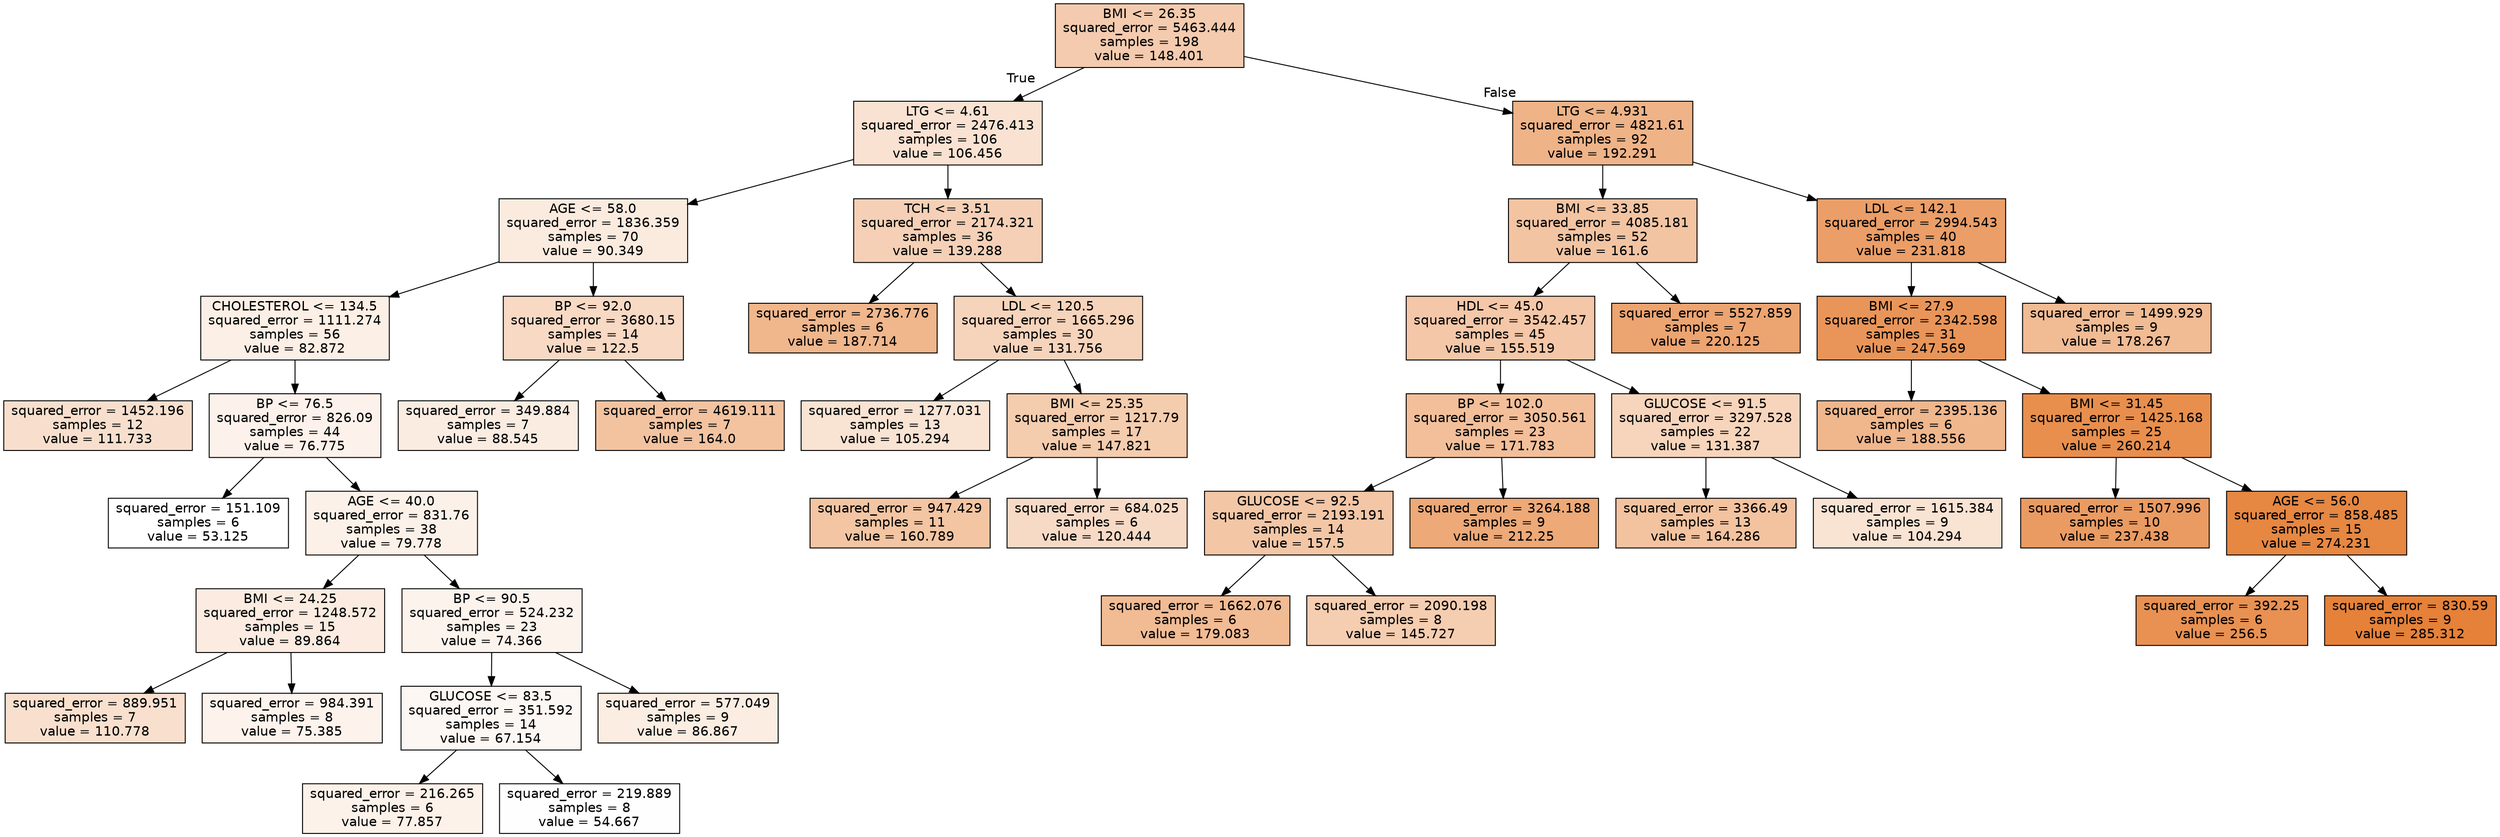 digraph Tree {
node [shape=box, style="filled", color="black", fontname="helvetica"] ;
edge [fontname="helvetica"] ;
0 [label="BMI <= 26.35\nsquared_error = 5463.444\nsamples = 198\nvalue = 148.401", fillcolor="#f4cbae"] ;
1 [label="LTG <= 4.61\nsquared_error = 2476.413\nsamples = 106\nvalue = 106.456", fillcolor="#f9e2d2"] ;
0 -> 1 [labeldistance=2.5, labelangle=45, headlabel="True"] ;
2 [label="AGE <= 58.0\nsquared_error = 1836.359\nsamples = 70\nvalue = 90.349", fillcolor="#fbebdf"] ;
1 -> 2 ;
3 [label="CHOLESTEROL <= 134.5\nsquared_error = 1111.274\nsamples = 56\nvalue = 82.872", fillcolor="#fcefe6"] ;
2 -> 3 ;
4 [label="squared_error = 1452.196\nsamples = 12\nvalue = 111.733", fillcolor="#f8dfcd"] ;
3 -> 4 ;
5 [label="BP <= 76.5\nsquared_error = 826.09\nsamples = 44\nvalue = 76.775", fillcolor="#fcf2eb"] ;
3 -> 5 ;
6 [label="squared_error = 151.109\nsamples = 6\nvalue = 53.125", fillcolor="#ffffff"] ;
5 -> 6 ;
7 [label="AGE <= 40.0\nsquared_error = 831.76\nsamples = 38\nvalue = 79.778", fillcolor="#fcf1e8"] ;
5 -> 7 ;
8 [label="BMI <= 24.25\nsquared_error = 1248.572\nsamples = 15\nvalue = 89.864", fillcolor="#fbebe0"] ;
7 -> 8 ;
9 [label="squared_error = 889.951\nsamples = 7\nvalue = 110.778", fillcolor="#f9e0ce"] ;
8 -> 9 ;
10 [label="squared_error = 984.391\nsamples = 8\nvalue = 75.385", fillcolor="#fdf3ec"] ;
8 -> 10 ;
11 [label="BP <= 90.5\nsquared_error = 524.232\nsamples = 23\nvalue = 74.366", fillcolor="#fdf3ed"] ;
7 -> 11 ;
12 [label="GLUCOSE <= 83.5\nsquared_error = 351.592\nsamples = 14\nvalue = 67.154", fillcolor="#fdf7f3"] ;
11 -> 12 ;
13 [label="squared_error = 216.265\nsamples = 6\nvalue = 77.857", fillcolor="#fcf2ea"] ;
12 -> 13 ;
14 [label="squared_error = 219.889\nsamples = 8\nvalue = 54.667", fillcolor="#fffefe"] ;
12 -> 14 ;
15 [label="squared_error = 577.049\nsamples = 9\nvalue = 86.867", fillcolor="#fbede2"] ;
11 -> 15 ;
16 [label="BP <= 92.0\nsquared_error = 3680.15\nsamples = 14\nvalue = 122.5", fillcolor="#f7d9c4"] ;
2 -> 16 ;
17 [label="squared_error = 349.884\nsamples = 7\nvalue = 88.545", fillcolor="#fbece1"] ;
16 -> 17 ;
18 [label="squared_error = 4619.111\nsamples = 7\nvalue = 164.0", fillcolor="#f3c3a0"] ;
16 -> 18 ;
19 [label="TCH <= 3.51\nsquared_error = 2174.321\nsamples = 36\nvalue = 139.288", fillcolor="#f5d0b6"] ;
1 -> 19 ;
20 [label="squared_error = 2736.776\nsamples = 6\nvalue = 187.714", fillcolor="#f0b68c"] ;
19 -> 20 ;
21 [label="LDL <= 120.5\nsquared_error = 1665.296\nsamples = 30\nvalue = 131.756", fillcolor="#f6d4bc"] ;
19 -> 21 ;
22 [label="squared_error = 1277.031\nsamples = 13\nvalue = 105.294", fillcolor="#f9e3d3"] ;
21 -> 22 ;
23 [label="BMI <= 25.35\nsquared_error = 1217.79\nsamples = 17\nvalue = 147.821", fillcolor="#f4ccae"] ;
21 -> 23 ;
24 [label="squared_error = 947.429\nsamples = 11\nvalue = 160.789", fillcolor="#f3c5a3"] ;
23 -> 24 ;
25 [label="squared_error = 684.025\nsamples = 6\nvalue = 120.444", fillcolor="#f7dac6"] ;
23 -> 25 ;
26 [label="LTG <= 4.931\nsquared_error = 4821.61\nsamples = 92\nvalue = 192.291", fillcolor="#efb388"] ;
0 -> 26 [labeldistance=2.5, labelangle=-45, headlabel="False"] ;
27 [label="BMI <= 33.85\nsquared_error = 4085.181\nsamples = 52\nvalue = 161.6", fillcolor="#f3c4a2"] ;
26 -> 27 ;
28 [label="HDL <= 45.0\nsquared_error = 3542.457\nsamples = 45\nvalue = 155.519", fillcolor="#f4c7a8"] ;
27 -> 28 ;
29 [label="BP <= 102.0\nsquared_error = 3050.561\nsamples = 23\nvalue = 171.783", fillcolor="#f2bf9a"] ;
28 -> 29 ;
30 [label="GLUCOSE <= 92.5\nsquared_error = 2193.191\nsamples = 14\nvalue = 157.5", fillcolor="#f3c6a6"] ;
29 -> 30 ;
31 [label="squared_error = 1662.076\nsamples = 6\nvalue = 179.083", fillcolor="#f1bb94"] ;
30 -> 31 ;
32 [label="squared_error = 2090.198\nsamples = 8\nvalue = 145.727", fillcolor="#f5cdb0"] ;
30 -> 32 ;
33 [label="squared_error = 3264.188\nsamples = 9\nvalue = 212.25", fillcolor="#eda977"] ;
29 -> 33 ;
34 [label="GLUCOSE <= 91.5\nsquared_error = 3297.528\nsamples = 22\nvalue = 131.387", fillcolor="#f6d5bc"] ;
28 -> 34 ;
35 [label="squared_error = 3366.49\nsamples = 13\nvalue = 164.286", fillcolor="#f3c3a0"] ;
34 -> 35 ;
36 [label="squared_error = 1615.384\nsamples = 9\nvalue = 104.294", fillcolor="#f9e3d3"] ;
34 -> 36 ;
37 [label="squared_error = 5527.859\nsamples = 7\nvalue = 220.125", fillcolor="#eca471"] ;
27 -> 37 ;
38 [label="LDL <= 142.1\nsquared_error = 2994.543\nsamples = 40\nvalue = 231.818", fillcolor="#eb9e67"] ;
26 -> 38 ;
39 [label="BMI <= 27.9\nsquared_error = 2342.598\nsamples = 31\nvalue = 247.569", fillcolor="#e99559"] ;
38 -> 39 ;
40 [label="squared_error = 2395.136\nsamples = 6\nvalue = 188.556", fillcolor="#f0b68c"] ;
39 -> 40 ;
41 [label="BMI <= 31.45\nsquared_error = 1425.168\nsamples = 25\nvalue = 260.214", fillcolor="#e88f4e"] ;
39 -> 41 ;
42 [label="squared_error = 1507.996\nsamples = 10\nvalue = 237.438", fillcolor="#ea9b62"] ;
41 -> 42 ;
43 [label="AGE <= 56.0\nsquared_error = 858.485\nsamples = 15\nvalue = 274.231", fillcolor="#e68742"] ;
41 -> 43 ;
44 [label="squared_error = 392.25\nsamples = 6\nvalue = 256.5", fillcolor="#e89152"] ;
43 -> 44 ;
45 [label="squared_error = 830.59\nsamples = 9\nvalue = 285.312", fillcolor="#e58139"] ;
43 -> 45 ;
46 [label="squared_error = 1499.929\nsamples = 9\nvalue = 178.267", fillcolor="#f1bb94"] ;
38 -> 46 ;
}